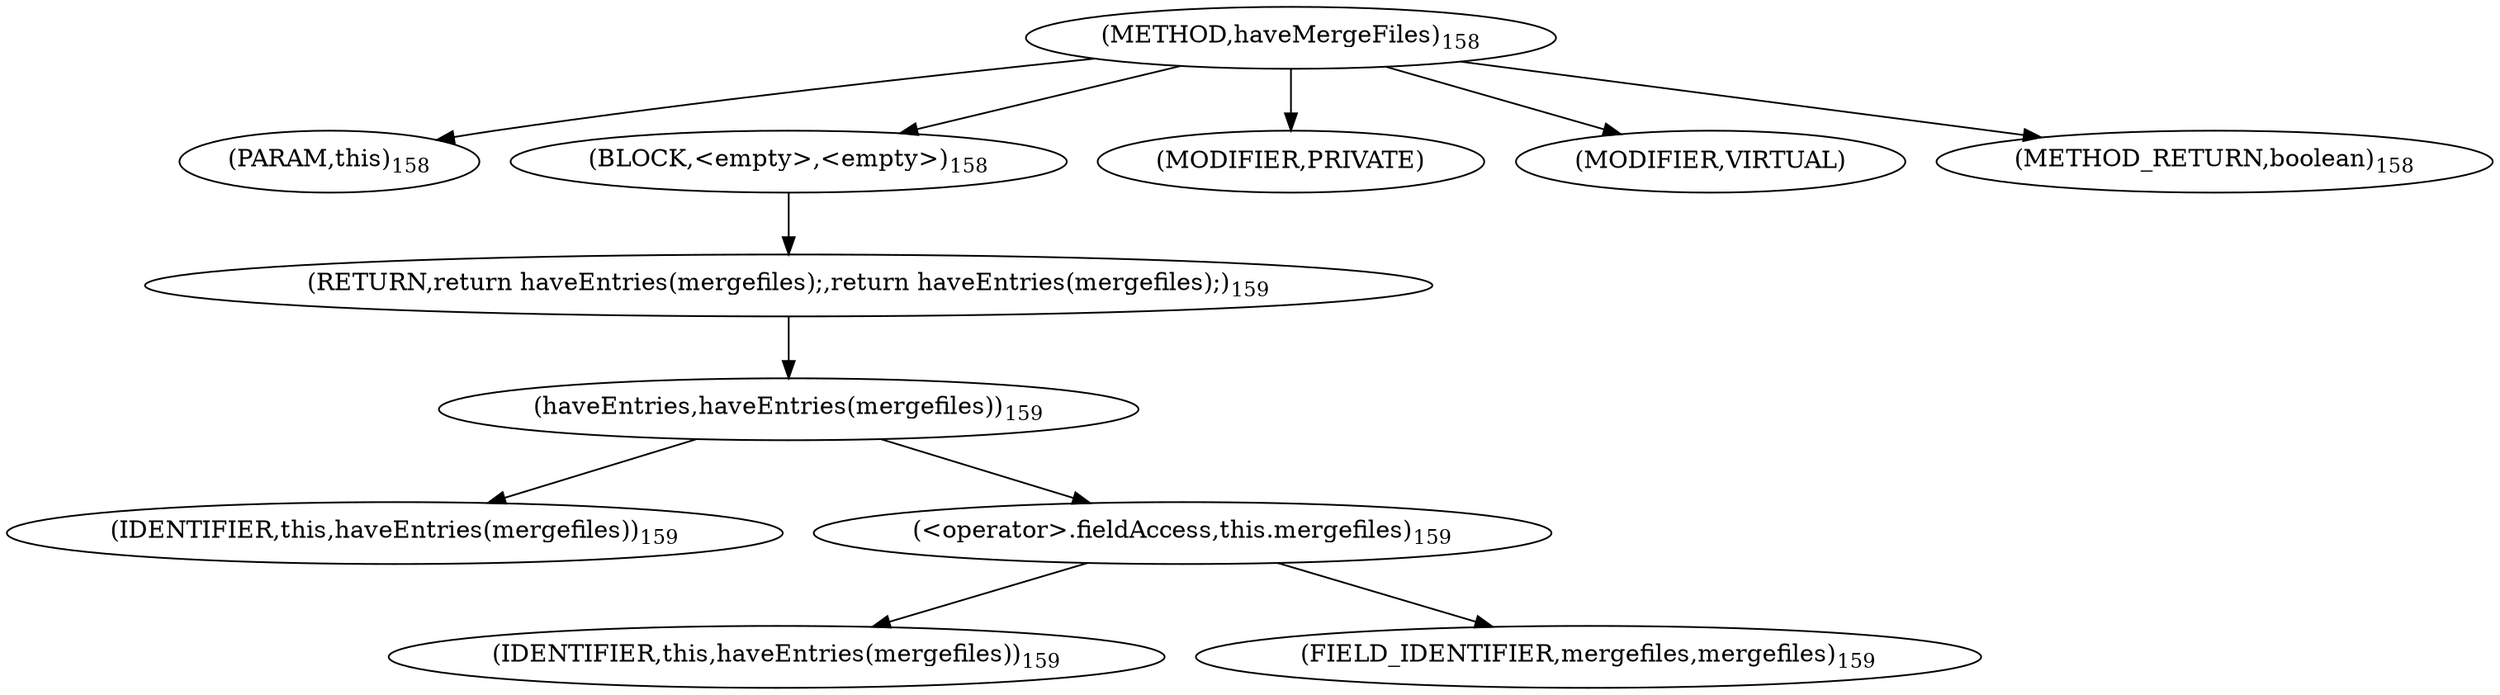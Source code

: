 digraph "haveMergeFiles" {  
"306" [label = <(METHOD,haveMergeFiles)<SUB>158</SUB>> ]
"40" [label = <(PARAM,this)<SUB>158</SUB>> ]
"307" [label = <(BLOCK,&lt;empty&gt;,&lt;empty&gt;)<SUB>158</SUB>> ]
"308" [label = <(RETURN,return haveEntries(mergefiles);,return haveEntries(mergefiles);)<SUB>159</SUB>> ]
"309" [label = <(haveEntries,haveEntries(mergefiles))<SUB>159</SUB>> ]
"39" [label = <(IDENTIFIER,this,haveEntries(mergefiles))<SUB>159</SUB>> ]
"310" [label = <(&lt;operator&gt;.fieldAccess,this.mergefiles)<SUB>159</SUB>> ]
"311" [label = <(IDENTIFIER,this,haveEntries(mergefiles))<SUB>159</SUB>> ]
"312" [label = <(FIELD_IDENTIFIER,mergefiles,mergefiles)<SUB>159</SUB>> ]
"313" [label = <(MODIFIER,PRIVATE)> ]
"314" [label = <(MODIFIER,VIRTUAL)> ]
"315" [label = <(METHOD_RETURN,boolean)<SUB>158</SUB>> ]
  "306" -> "40" 
  "306" -> "307" 
  "306" -> "313" 
  "306" -> "314" 
  "306" -> "315" 
  "307" -> "308" 
  "308" -> "309" 
  "309" -> "39" 
  "309" -> "310" 
  "310" -> "311" 
  "310" -> "312" 
}
